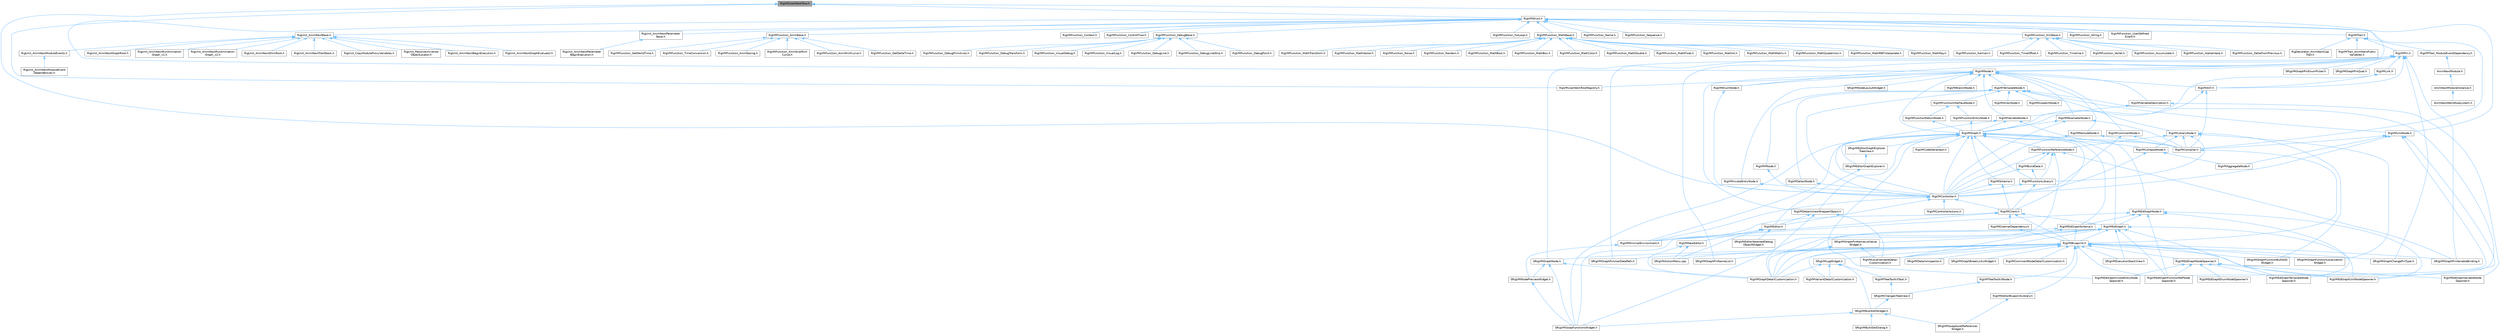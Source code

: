 digraph "RigVMUserWorkflow.h"
{
 // INTERACTIVE_SVG=YES
 // LATEX_PDF_SIZE
  bgcolor="transparent";
  edge [fontname=Helvetica,fontsize=10,labelfontname=Helvetica,labelfontsize=10];
  node [fontname=Helvetica,fontsize=10,shape=box,height=0.2,width=0.4];
  Node1 [id="Node000001",label="RigVMUserWorkflow.h",height=0.2,width=0.4,color="gray40", fillcolor="grey60", style="filled", fontcolor="black",tooltip=" "];
  Node1 -> Node2 [id="edge1_Node000001_Node000002",dir="back",color="steelblue1",style="solid",tooltip=" "];
  Node2 [id="Node000002",label="RigVMController.h",height=0.2,width=0.4,color="grey40", fillcolor="white", style="filled",URL="$da/d1e/RigVMController_8h.html",tooltip=" "];
  Node2 -> Node3 [id="edge2_Node000002_Node000003",dir="back",color="steelblue1",style="solid",tooltip=" "];
  Node3 [id="Node000003",label="RigVMClient.h",height=0.2,width=0.4,color="grey40", fillcolor="white", style="filled",URL="$db/d93/RigVMClient_8h.html",tooltip=" "];
  Node3 -> Node4 [id="edge3_Node000003_Node000004",dir="back",color="steelblue1",style="solid",tooltip=" "];
  Node4 [id="Node000004",label="RigVMBlueprint.h",height=0.2,width=0.4,color="grey40", fillcolor="white", style="filled",URL="$df/d44/RigVMBlueprint_8h.html",tooltip=" "];
  Node4 -> Node5 [id="edge4_Node000004_Node000005",dir="back",color="steelblue1",style="solid",tooltip=" "];
  Node5 [id="Node000005",label="RigVMCommentNodeDetailCustomization.h",height=0.2,width=0.4,color="grey40", fillcolor="white", style="filled",URL="$de/ddb/RigVMCommentNodeDetailCustomization_8h.html",tooltip=" "];
  Node4 -> Node6 [id="edge5_Node000004_Node000006",dir="back",color="steelblue1",style="solid",tooltip=" "];
  Node6 [id="Node000006",label="RigVMEdGraphFunctionRefNode\lSpawner.h",height=0.2,width=0.4,color="grey40", fillcolor="white", style="filled",URL="$d3/d16/RigVMEdGraphFunctionRefNodeSpawner_8h.html",tooltip=" "];
  Node4 -> Node7 [id="edge6_Node000004_Node000007",dir="back",color="steelblue1",style="solid",tooltip=" "];
  Node7 [id="Node000007",label="RigVMEdGraphNodeSpawner.h",height=0.2,width=0.4,color="grey40", fillcolor="white", style="filled",URL="$d4/d8b/RigVMEdGraphNodeSpawner_8h.html",tooltip=" "];
  Node7 -> Node8 [id="edge7_Node000007_Node000008",dir="back",color="steelblue1",style="solid",tooltip=" "];
  Node8 [id="Node000008",label="RigVMEdGraphEnumNodeSpawner.h",height=0.2,width=0.4,color="grey40", fillcolor="white", style="filled",URL="$d3/dfd/RigVMEdGraphEnumNodeSpawner_8h.html",tooltip=" "];
  Node7 -> Node6 [id="edge8_Node000007_Node000006",dir="back",color="steelblue1",style="solid",tooltip=" "];
  Node7 -> Node9 [id="edge9_Node000007_Node000009",dir="back",color="steelblue1",style="solid",tooltip=" "];
  Node9 [id="Node000009",label="RigVMEdGraphInvokeEntryNode\lSpawner.h",height=0.2,width=0.4,color="grey40", fillcolor="white", style="filled",URL="$d9/de6/RigVMEdGraphInvokeEntryNodeSpawner_8h.html",tooltip=" "];
  Node7 -> Node10 [id="edge10_Node000007_Node000010",dir="back",color="steelblue1",style="solid",tooltip=" "];
  Node10 [id="Node000010",label="RigVMEdGraphTemplateNode\lSpawner.h",height=0.2,width=0.4,color="grey40", fillcolor="white", style="filled",URL="$d9/d6c/RigVMEdGraphTemplateNodeSpawner_8h.html",tooltip=" "];
  Node7 -> Node11 [id="edge11_Node000007_Node000011",dir="back",color="steelblue1",style="solid",tooltip=" "];
  Node11 [id="Node000011",label="RigVMEdGraphUnitNodeSpawner.h",height=0.2,width=0.4,color="grey40", fillcolor="white", style="filled",URL="$d3/d6b/RigVMEdGraphUnitNodeSpawner_8h.html",tooltip=" "];
  Node7 -> Node12 [id="edge12_Node000007_Node000012",dir="back",color="steelblue1",style="solid",tooltip=" "];
  Node12 [id="Node000012",label="RigVMEdGraphVariableNode\lSpawner.h",height=0.2,width=0.4,color="grey40", fillcolor="white", style="filled",URL="$d0/d83/RigVMEdGraphVariableNodeSpawner_8h.html",tooltip=" "];
  Node4 -> Node11 [id="edge13_Node000004_Node000011",dir="back",color="steelblue1",style="solid",tooltip=" "];
  Node4 -> Node13 [id="edge14_Node000004_Node000013",dir="back",color="steelblue1",style="solid",tooltip=" "];
  Node13 [id="Node000013",label="RigVMEditorBlueprintLibrary.h",height=0.2,width=0.4,color="grey40", fillcolor="white", style="filled",URL="$d9/d31/RigVMEditorBlueprintLibrary_8h.html",tooltip=" "];
  Node13 -> Node14 [id="edge15_Node000013_Node000014",dir="back",color="steelblue1",style="solid",tooltip=" "];
  Node14 [id="Node000014",label="SRigVMSwapAssetReferences\lWidget.h",height=0.2,width=0.4,color="grey40", fillcolor="white", style="filled",URL="$db/d3f/SRigVMSwapAssetReferencesWidget_8h.html",tooltip=" "];
  Node4 -> Node15 [id="edge16_Node000004_Node000015",dir="back",color="steelblue1",style="solid",tooltip=" "];
  Node15 [id="Node000015",label="RigVMGraphDetailCustomization.h",height=0.2,width=0.4,color="grey40", fillcolor="white", style="filled",URL="$da/d8c/RigVMGraphDetailCustomization_8h.html",tooltip=" "];
  Node4 -> Node16 [id="edge17_Node000004_Node000016",dir="back",color="steelblue1",style="solid",tooltip=" "];
  Node16 [id="Node000016",label="RigVMLocalVariableDetail\lCustomization.h",height=0.2,width=0.4,color="grey40", fillcolor="white", style="filled",URL="$de/de8/RigVMLocalVariableDetailCustomization_8h.html",tooltip=" "];
  Node4 -> Node17 [id="edge18_Node000004_Node000017",dir="back",color="steelblue1",style="solid",tooltip=" "];
  Node17 [id="Node000017",label="RigVMTreeToolkitNode.h",height=0.2,width=0.4,color="grey40", fillcolor="white", style="filled",URL="$dc/d84/RigVMTreeToolkitNode_8h.html",tooltip=" "];
  Node17 -> Node18 [id="edge19_Node000017_Node000018",dir="back",color="steelblue1",style="solid",tooltip=" "];
  Node18 [id="Node000018",label="SRigVMChangesTreeView.h",height=0.2,width=0.4,color="grey40", fillcolor="white", style="filled",URL="$dd/d83/SRigVMChangesTreeView_8h.html",tooltip=" "];
  Node18 -> Node19 [id="edge20_Node000018_Node000019",dir="back",color="steelblue1",style="solid",tooltip=" "];
  Node19 [id="Node000019",label="SRigVMBulkEditWidget.h",height=0.2,width=0.4,color="grey40", fillcolor="white", style="filled",URL="$d7/dab/SRigVMBulkEditWidget_8h.html",tooltip=" "];
  Node19 -> Node20 [id="edge21_Node000019_Node000020",dir="back",color="steelblue1",style="solid",tooltip=" "];
  Node20 [id="Node000020",label="SRigVMBulkEditDialog.h",height=0.2,width=0.4,color="grey40", fillcolor="white", style="filled",URL="$dd/d89/SRigVMBulkEditDialog_8h.html",tooltip=" "];
  Node19 -> Node14 [id="edge22_Node000019_Node000014",dir="back",color="steelblue1",style="solid",tooltip=" "];
  Node19 -> Node21 [id="edge23_Node000019_Node000021",dir="back",color="steelblue1",style="solid",tooltip=" "];
  Node21 [id="Node000021",label="SRigVMSwapFunctionsWidget.h",height=0.2,width=0.4,color="grey40", fillcolor="white", style="filled",URL="$d0/da2/SRigVMSwapFunctionsWidget_8h.html",tooltip=" "];
  Node4 -> Node22 [id="edge24_Node000004_Node000022",dir="back",color="steelblue1",style="solid",tooltip=" "];
  Node22 [id="Node000022",label="RigVMVariantDetailCustomization.h",height=0.2,width=0.4,color="grey40", fillcolor="white", style="filled",URL="$d2/db8/RigVMVariantDetailCustomization_8h.html",tooltip=" "];
  Node4 -> Node23 [id="edge25_Node000004_Node000023",dir="back",color="steelblue1",style="solid",tooltip=" "];
  Node23 [id="Node000023",label="SRigVMActionMenu.cpp",height=0.2,width=0.4,color="grey40", fillcolor="white", style="filled",URL="$dc/d4c/SRigVMActionMenu_8cpp.html",tooltip=" "];
  Node4 -> Node24 [id="edge26_Node000004_Node000024",dir="back",color="steelblue1",style="solid",tooltip=" "];
  Node24 [id="Node000024",label="SRigVMDetailsInspector.h",height=0.2,width=0.4,color="grey40", fillcolor="white", style="filled",URL="$df/dfb/SRigVMDetailsInspector_8h.html",tooltip=" "];
  Node4 -> Node25 [id="edge27_Node000004_Node000025",dir="back",color="steelblue1",style="solid",tooltip=" "];
  Node25 [id="Node000025",label="SRigVMExecutionStackView.h",height=0.2,width=0.4,color="grey40", fillcolor="white", style="filled",URL="$d9/d2b/SRigVMExecutionStackView_8h.html",tooltip=" "];
  Node4 -> Node26 [id="edge28_Node000004_Node000026",dir="back",color="steelblue1",style="solid",tooltip=" "];
  Node26 [id="Node000026",label="SRigVMGraphBreakLinksWidget.h",height=0.2,width=0.4,color="grey40", fillcolor="white", style="filled",URL="$d8/d4a/SRigVMGraphBreakLinksWidget_8h.html",tooltip=" "];
  Node4 -> Node27 [id="edge29_Node000004_Node000027",dir="back",color="steelblue1",style="solid",tooltip=" "];
  Node27 [id="Node000027",label="SRigVMGraphChangePinType.h",height=0.2,width=0.4,color="grey40", fillcolor="white", style="filled",URL="$d4/da7/SRigVMGraphChangePinType_8h.html",tooltip=" "];
  Node4 -> Node28 [id="edge30_Node000004_Node000028",dir="back",color="steelblue1",style="solid",tooltip=" "];
  Node28 [id="Node000028",label="SRigVMGraphFunctionBulkEdit\lWidget.h",height=0.2,width=0.4,color="grey40", fillcolor="white", style="filled",URL="$db/dbf/SRigVMGraphFunctionBulkEditWidget_8h.html",tooltip=" "];
  Node4 -> Node29 [id="edge31_Node000004_Node000029",dir="back",color="steelblue1",style="solid",tooltip=" "];
  Node29 [id="Node000029",label="SRigVMGraphFunctionLocalization\lWidget.h",height=0.2,width=0.4,color="grey40", fillcolor="white", style="filled",URL="$dd/d59/SRigVMGraphFunctionLocalizationWidget_8h.html",tooltip=" "];
  Node4 -> Node30 [id="edge32_Node000004_Node000030",dir="back",color="steelblue1",style="solid",tooltip=" "];
  Node30 [id="Node000030",label="SRigVMGraphNode.h",height=0.2,width=0.4,color="grey40", fillcolor="white", style="filled",URL="$d0/d1e/SRigVMGraphNode_8h.html",tooltip=" "];
  Node30 -> Node15 [id="edge33_Node000030_Node000015",dir="back",color="steelblue1",style="solid",tooltip=" "];
  Node30 -> Node31 [id="edge34_Node000030_Node000031",dir="back",color="steelblue1",style="solid",tooltip=" "];
  Node31 [id="Node000031",label="SRigVMNodePreviewWidget.h",height=0.2,width=0.4,color="grey40", fillcolor="white", style="filled",URL="$d5/d72/SRigVMNodePreviewWidget_8h.html",tooltip=" "];
  Node31 -> Node21 [id="edge35_Node000031_Node000021",dir="back",color="steelblue1",style="solid",tooltip=" "];
  Node30 -> Node21 [id="edge36_Node000030_Node000021",dir="back",color="steelblue1",style="solid",tooltip=" "];
  Node4 -> Node32 [id="edge37_Node000004_Node000032",dir="back",color="steelblue1",style="solid",tooltip=" "];
  Node32 [id="Node000032",label="SRigVMGraphPinUserDataPath.h",height=0.2,width=0.4,color="grey40", fillcolor="white", style="filled",URL="$d5/d31/SRigVMGraphPinUserDataPath_8h.html",tooltip=" "];
  Node4 -> Node33 [id="edge38_Node000004_Node000033",dir="back",color="steelblue1",style="solid",tooltip=" "];
  Node33 [id="Node000033",label="SRigVMGraphPinVariableBinding.h",height=0.2,width=0.4,color="grey40", fillcolor="white", style="filled",URL="$db/dca/SRigVMGraphPinVariableBinding_8h.html",tooltip=" "];
  Node4 -> Node34 [id="edge39_Node000004_Node000034",dir="back",color="steelblue1",style="solid",tooltip=" "];
  Node34 [id="Node000034",label="SRigVMLogWidget.h",height=0.2,width=0.4,color="grey40", fillcolor="white", style="filled",URL="$d9/dab/SRigVMLogWidget_8h.html",tooltip=" "];
  Node34 -> Node15 [id="edge40_Node000034_Node000015",dir="back",color="steelblue1",style="solid",tooltip=" "];
  Node34 -> Node35 [id="edge41_Node000034_Node000035",dir="back",color="steelblue1",style="solid",tooltip=" "];
  Node35 [id="Node000035",label="RigVMTreeToolkitTask.h",height=0.2,width=0.4,color="grey40", fillcolor="white", style="filled",URL="$d1/dd5/RigVMTreeToolkitTask_8h.html",tooltip=" "];
  Node35 -> Node18 [id="edge42_Node000035_Node000018",dir="back",color="steelblue1",style="solid",tooltip=" "];
  Node34 -> Node22 [id="edge43_Node000034_Node000022",dir="back",color="steelblue1",style="solid",tooltip=" "];
  Node34 -> Node19 [id="edge44_Node000034_Node000019",dir="back",color="steelblue1",style="solid",tooltip=" "];
  Node3 -> Node36 [id="edge45_Node000003_Node000036",dir="back",color="steelblue1",style="solid",tooltip=" "];
  Node36 [id="Node000036",label="RigVMEdGraph.h",height=0.2,width=0.4,color="grey40", fillcolor="white", style="filled",URL="$d9/d8c/RigVMEdGraph_8h.html",tooltip=" "];
  Node36 -> Node4 [id="edge46_Node000036_Node000004",dir="back",color="steelblue1",style="solid",tooltip=" "];
  Node36 -> Node6 [id="edge47_Node000036_Node000006",dir="back",color="steelblue1",style="solid",tooltip=" "];
  Node36 -> Node10 [id="edge48_Node000036_Node000010",dir="back",color="steelblue1",style="solid",tooltip=" "];
  Node36 -> Node11 [id="edge49_Node000036_Node000011",dir="back",color="steelblue1",style="solid",tooltip=" "];
  Node36 -> Node15 [id="edge50_Node000036_Node000015",dir="back",color="steelblue1",style="solid",tooltip=" "];
  Node36 -> Node16 [id="edge51_Node000036_Node000016",dir="back",color="steelblue1",style="solid",tooltip=" "];
  Node36 -> Node37 [id="edge52_Node000036_Node000037",dir="back",color="steelblue1",style="solid",tooltip=" "];
  Node37 [id="Node000037",label="RigVMMinimalEnvironment.h",height=0.2,width=0.4,color="grey40", fillcolor="white", style="filled",URL="$d4/d4a/RigVMMinimalEnvironment_8h.html",tooltip=" "];
  Node37 -> Node31 [id="edge53_Node000037_Node000031",dir="back",color="steelblue1",style="solid",tooltip=" "];
  Node36 -> Node25 [id="edge54_Node000036_Node000025",dir="back",color="steelblue1",style="solid",tooltip=" "];
  Node36 -> Node38 [id="edge55_Node000036_Node000038",dir="back",color="steelblue1",style="solid",tooltip=" "];
  Node38 [id="Node000038",label="SRigVMGraphPinNameListValue\lWidget.h",height=0.2,width=0.4,color="grey40", fillcolor="white", style="filled",URL="$dc/dac/SRigVMGraphPinNameListValueWidget_8h.html",tooltip=" "];
  Node38 -> Node15 [id="edge56_Node000038_Node000015",dir="back",color="steelblue1",style="solid",tooltip=" "];
  Node38 -> Node16 [id="edge57_Node000038_Node000016",dir="back",color="steelblue1",style="solid",tooltip=" "];
  Node38 -> Node39 [id="edge58_Node000038_Node000039",dir="back",color="steelblue1",style="solid",tooltip=" "];
  Node39 [id="Node000039",label="SRigVMGraphPinNameList.h",height=0.2,width=0.4,color="grey40", fillcolor="white", style="filled",URL="$d7/dfc/SRigVMGraphPinNameList_8h.html",tooltip=" "];
  Node3 -> Node40 [id="edge59_Node000003_Node000040",dir="back",color="steelblue1",style="solid",tooltip=" "];
  Node40 [id="Node000040",label="RigVMExternalDependency.h",height=0.2,width=0.4,color="grey40", fillcolor="white", style="filled",URL="$d2/d83/RigVMExternalDependency_8h.html",tooltip=" "];
  Node40 -> Node4 [id="edge60_Node000040_Node000004",dir="back",color="steelblue1",style="solid",tooltip=" "];
  Node3 -> Node37 [id="edge61_Node000003_Node000037",dir="back",color="steelblue1",style="solid",tooltip=" "];
  Node3 -> Node21 [id="edge62_Node000003_Node000021",dir="back",color="steelblue1",style="solid",tooltip=" "];
  Node2 -> Node41 [id="edge63_Node000002_Node000041",dir="back",color="steelblue1",style="solid",tooltip=" "];
  Node41 [id="Node000041",label="RigVMControllerActions.h",height=0.2,width=0.4,color="grey40", fillcolor="white", style="filled",URL="$d3/dc4/RigVMControllerActions_8h.html",tooltip=" "];
  Node2 -> Node42 [id="edge64_Node000002_Node000042",dir="back",color="steelblue1",style="solid",tooltip=" "];
  Node42 [id="Node000042",label="RigVMEditor.h",height=0.2,width=0.4,color="grey40", fillcolor="white", style="filled",URL="$d3/d13/RigVMEditor_8h.html",tooltip=" "];
  Node42 -> Node43 [id="edge65_Node000042_Node000043",dir="back",color="steelblue1",style="solid",tooltip=" "];
  Node43 [id="Node000043",label="RigVMNewEditor.h",height=0.2,width=0.4,color="grey40", fillcolor="white", style="filled",URL="$df/dd1/RigVMNewEditor_8h.html",tooltip=" "];
  Node43 -> Node15 [id="edge66_Node000043_Node000015",dir="back",color="steelblue1",style="solid",tooltip=" "];
  Node43 -> Node23 [id="edge67_Node000043_Node000023",dir="back",color="steelblue1",style="solid",tooltip=" "];
  Node42 -> Node23 [id="edge68_Node000042_Node000023",dir="back",color="steelblue1",style="solid",tooltip=" "];
  Node42 -> Node44 [id="edge69_Node000042_Node000044",dir="back",color="steelblue1",style="solid",tooltip=" "];
  Node44 [id="Node000044",label="SRigVMEditorSelectedDebug\lObjectWidget.h",height=0.2,width=0.4,color="grey40", fillcolor="white", style="filled",URL="$d9/dcd/SRigVMEditorSelectedDebugObjectWidget_8h.html",tooltip=" "];
  Node2 -> Node37 [id="edge70_Node000002_Node000037",dir="back",color="steelblue1",style="solid",tooltip=" "];
  Node1 -> Node45 [id="edge71_Node000001_Node000045",dir="back",color="steelblue1",style="solid",tooltip=" "];
  Node45 [id="Node000045",label="RigVMNode.h",height=0.2,width=0.4,color="grey40", fillcolor="white", style="filled",URL="$df/d31/RigVMNode_8h.html",tooltip=" "];
  Node45 -> Node46 [id="edge72_Node000045_Node000046",dir="back",color="steelblue1",style="solid",tooltip=" "];
  Node46 [id="Node000046",label="RigVMAST.h",height=0.2,width=0.4,color="grey40", fillcolor="white", style="filled",URL="$d9/d6d/RigVMAST_8h.html",tooltip=" "];
  Node46 -> Node47 [id="edge73_Node000046_Node000047",dir="back",color="steelblue1",style="solid",tooltip=" "];
  Node47 [id="Node000047",label="RigVMCompiler.h",height=0.2,width=0.4,color="grey40", fillcolor="white", style="filled",URL="$d7/d63/RigVMCompiler_8h.html",tooltip=" "];
  Node47 -> Node4 [id="edge74_Node000047_Node000004",dir="back",color="steelblue1",style="solid",tooltip=" "];
  Node46 -> Node48 [id="edge75_Node000046_Node000048",dir="back",color="steelblue1",style="solid",tooltip=" "];
  Node48 [id="Node000048",label="RigVMGraph.h",height=0.2,width=0.4,color="grey40", fillcolor="white", style="filled",URL="$d7/dfd/RigVMGraph_8h.html",tooltip=" "];
  Node48 -> Node3 [id="edge76_Node000048_Node000003",dir="back",color="steelblue1",style="solid",tooltip=" "];
  Node48 -> Node49 [id="edge77_Node000048_Node000049",dir="back",color="steelblue1",style="solid",tooltip=" "];
  Node49 [id="Node000049",label="RigVMCodeGenerator.h",height=0.2,width=0.4,color="grey40", fillcolor="white", style="filled",URL="$d4/d2b/RigVMCodeGenerator_8h.html",tooltip=" "];
  Node48 -> Node50 [id="edge78_Node000048_Node000050",dir="back",color="steelblue1",style="solid",tooltip=" "];
  Node50 [id="Node000050",label="RigVMCollapseNode.h",height=0.2,width=0.4,color="grey40", fillcolor="white", style="filled",URL="$d1/d95/RigVMCollapseNode_8h.html",tooltip=" "];
  Node50 -> Node51 [id="edge79_Node000050_Node000051",dir="back",color="steelblue1",style="solid",tooltip=" "];
  Node51 [id="Node000051",label="RigVMAggregateNode.h",height=0.2,width=0.4,color="grey40", fillcolor="white", style="filled",URL="$d7/d89/RigVMAggregateNode_8h.html",tooltip=" "];
  Node50 -> Node2 [id="edge80_Node000050_Node000002",dir="back",color="steelblue1",style="solid",tooltip=" "];
  Node48 -> Node47 [id="edge81_Node000048_Node000047",dir="back",color="steelblue1",style="solid",tooltip=" "];
  Node48 -> Node2 [id="edge82_Node000048_Node000002",dir="back",color="steelblue1",style="solid",tooltip=" "];
  Node48 -> Node52 [id="edge83_Node000048_Node000052",dir="back",color="steelblue1",style="solid",tooltip=" "];
  Node52 [id="Node000052",label="RigVMDetailsViewWrapperObject.h",height=0.2,width=0.4,color="grey40", fillcolor="white", style="filled",URL="$dd/d41/RigVMDetailsViewWrapperObject_8h.html",tooltip=" "];
  Node52 -> Node42 [id="edge84_Node000052_Node000042",dir="back",color="steelblue1",style="solid",tooltip=" "];
  Node52 -> Node15 [id="edge85_Node000052_Node000015",dir="back",color="steelblue1",style="solid",tooltip=" "];
  Node52 -> Node16 [id="edge86_Node000052_Node000016",dir="back",color="steelblue1",style="solid",tooltip=" "];
  Node48 -> Node36 [id="edge87_Node000048_Node000036",dir="back",color="steelblue1",style="solid",tooltip=" "];
  Node48 -> Node9 [id="edge88_Node000048_Node000009",dir="back",color="steelblue1",style="solid",tooltip=" "];
  Node48 -> Node53 [id="edge89_Node000048_Node000053",dir="back",color="steelblue1",style="solid",tooltip=" "];
  Node53 [id="Node000053",label="RigVMEdGraphNode.h",height=0.2,width=0.4,color="grey40", fillcolor="white", style="filled",URL="$d8/dcd/RigVMEdGraphNode_8h.html",tooltip=" "];
  Node53 -> Node36 [id="edge90_Node000053_Node000036",dir="back",color="steelblue1",style="solid",tooltip=" "];
  Node53 -> Node6 [id="edge91_Node000053_Node000006",dir="back",color="steelblue1",style="solid",tooltip=" "];
  Node53 -> Node54 [id="edge92_Node000053_Node000054",dir="back",color="steelblue1",style="solid",tooltip=" "];
  Node54 [id="Node000054",label="RigVMEdGraphSchema.h",height=0.2,width=0.4,color="grey40", fillcolor="white", style="filled",URL="$dc/de3/RigVMEdGraphSchema_8h.html",tooltip=" "];
  Node54 -> Node4 [id="edge93_Node000054_Node000004",dir="back",color="steelblue1",style="solid",tooltip=" "];
  Node54 -> Node15 [id="edge94_Node000054_Node000015",dir="back",color="steelblue1",style="solid",tooltip=" "];
  Node54 -> Node16 [id="edge95_Node000054_Node000016",dir="back",color="steelblue1",style="solid",tooltip=" "];
  Node53 -> Node10 [id="edge96_Node000053_Node000010",dir="back",color="steelblue1",style="solid",tooltip=" "];
  Node53 -> Node11 [id="edge97_Node000053_Node000011",dir="back",color="steelblue1",style="solid",tooltip=" "];
  Node53 -> Node37 [id="edge98_Node000053_Node000037",dir="back",color="steelblue1",style="solid",tooltip=" "];
  Node48 -> Node54 [id="edge99_Node000048_Node000054",dir="back",color="steelblue1",style="solid",tooltip=" "];
  Node48 -> Node55 [id="edge100_Node000048_Node000055",dir="back",color="steelblue1",style="solid",tooltip=" "];
  Node55 [id="Node000055",label="RigVMFunctionLibrary.h",height=0.2,width=0.4,color="grey40", fillcolor="white", style="filled",URL="$da/d39/RigVMFunctionLibrary_8h.html",tooltip=" "];
  Node55 -> Node3 [id="edge101_Node000055_Node000003",dir="back",color="steelblue1",style="solid",tooltip=" "];
  Node55 -> Node2 [id="edge102_Node000055_Node000002",dir="back",color="steelblue1",style="solid",tooltip=" "];
  Node48 -> Node56 [id="edge103_Node000048_Node000056",dir="back",color="steelblue1",style="solid",tooltip=" "];
  Node56 [id="Node000056",label="RigVMFunctionReferenceNode.h",height=0.2,width=0.4,color="grey40", fillcolor="white", style="filled",URL="$d8/dae/RigVMFunctionReferenceNode_8h.html",tooltip=" "];
  Node56 -> Node57 [id="edge104_Node000056_Node000057",dir="back",color="steelblue1",style="solid",tooltip=" "];
  Node57 [id="Node000057",label="RigVMBuildData.h",height=0.2,width=0.4,color="grey40", fillcolor="white", style="filled",URL="$df/d5a/RigVMBuildData_8h.html",tooltip=" "];
  Node57 -> Node2 [id="edge105_Node000057_Node000002",dir="back",color="steelblue1",style="solid",tooltip=" "];
  Node57 -> Node55 [id="edge106_Node000057_Node000055",dir="back",color="steelblue1",style="solid",tooltip=" "];
  Node56 -> Node2 [id="edge107_Node000056_Node000002",dir="back",color="steelblue1",style="solid",tooltip=" "];
  Node56 -> Node55 [id="edge108_Node000056_Node000055",dir="back",color="steelblue1",style="solid",tooltip=" "];
  Node56 -> Node33 [id="edge109_Node000056_Node000033",dir="back",color="steelblue1",style="solid",tooltip=" "];
  Node56 -> Node21 [id="edge110_Node000056_Node000021",dir="back",color="steelblue1",style="solid",tooltip=" "];
  Node48 -> Node37 [id="edge111_Node000048_Node000037",dir="back",color="steelblue1",style="solid",tooltip=" "];
  Node48 -> Node58 [id="edge112_Node000048_Node000058",dir="back",color="steelblue1",style="solid",tooltip=" "];
  Node58 [id="Node000058",label="RigVMSchema.h",height=0.2,width=0.4,color="grey40", fillcolor="white", style="filled",URL="$d7/dc2/RigVMSchema_8h.html",tooltip=" "];
  Node58 -> Node3 [id="edge113_Node000058_Node000003",dir="back",color="steelblue1",style="solid",tooltip=" "];
  Node58 -> Node2 [id="edge114_Node000058_Node000002",dir="back",color="steelblue1",style="solid",tooltip=" "];
  Node48 -> Node59 [id="edge115_Node000048_Node000059",dir="back",color="steelblue1",style="solid",tooltip=" "];
  Node59 [id="Node000059",label="SRigVMEditorGraphExplorer.h",height=0.2,width=0.4,color="grey40", fillcolor="white", style="filled",URL="$db/d11/SRigVMEditorGraphExplorer_8h.html",tooltip=" "];
  Node59 -> Node42 [id="edge116_Node000059_Node000042",dir="back",color="steelblue1",style="solid",tooltip=" "];
  Node48 -> Node60 [id="edge117_Node000048_Node000060",dir="back",color="steelblue1",style="solid",tooltip=" "];
  Node60 [id="Node000060",label="SRigVMEditorGraphExplorer\lTreeView.h",height=0.2,width=0.4,color="grey40", fillcolor="white", style="filled",URL="$d8/d43/SRigVMEditorGraphExplorerTreeView_8h.html",tooltip=" "];
  Node60 -> Node59 [id="edge118_Node000060_Node000059",dir="back",color="steelblue1",style="solid",tooltip=" "];
  Node48 -> Node21 [id="edge119_Node000048_Node000021",dir="back",color="steelblue1",style="solid",tooltip=" "];
  Node45 -> Node61 [id="edge120_Node000045_Node000061",dir="back",color="steelblue1",style="solid",tooltip=" "];
  Node61 [id="Node000061",label="RigVMBranchNode.h",height=0.2,width=0.4,color="grey40", fillcolor="white", style="filled",URL="$dc/d3b/RigVMBranchNode_8h.html",tooltip=" "];
  Node45 -> Node62 [id="edge121_Node000045_Node000062",dir="back",color="steelblue1",style="solid",tooltip=" "];
  Node62 [id="Node000062",label="RigVMCommentNode.h",height=0.2,width=0.4,color="grey40", fillcolor="white", style="filled",URL="$da/d66/RigVMCommentNode_8h.html",tooltip=" "];
  Node62 -> Node47 [id="edge122_Node000062_Node000047",dir="back",color="steelblue1",style="solid",tooltip=" "];
  Node62 -> Node2 [id="edge123_Node000062_Node000002",dir="back",color="steelblue1",style="solid",tooltip=" "];
  Node45 -> Node52 [id="edge124_Node000045_Node000052",dir="back",color="steelblue1",style="solid",tooltip=" "];
  Node45 -> Node63 [id="edge125_Node000045_Node000063",dir="back",color="steelblue1",style="solid",tooltip=" "];
  Node63 [id="Node000063",label="RigVMEnumNode.h",height=0.2,width=0.4,color="grey40", fillcolor="white", style="filled",URL="$d8/d16/RigVMEnumNode_8h.html",tooltip=" "];
  Node63 -> Node2 [id="edge126_Node000063_Node000002",dir="back",color="steelblue1",style="solid",tooltip=" "];
  Node45 -> Node48 [id="edge127_Node000045_Node000048",dir="back",color="steelblue1",style="solid",tooltip=" "];
  Node45 -> Node64 [id="edge128_Node000045_Node000064",dir="back",color="steelblue1",style="solid",tooltip=" "];
  Node64 [id="Node000064",label="RigVMInvokeEntryNode.h",height=0.2,width=0.4,color="grey40", fillcolor="white", style="filled",URL="$de/ddf/RigVMInvokeEntryNode_8h.html",tooltip=" "];
  Node64 -> Node2 [id="edge129_Node000064_Node000002",dir="back",color="steelblue1",style="solid",tooltip=" "];
  Node45 -> Node65 [id="edge130_Node000045_Node000065",dir="back",color="steelblue1",style="solid",tooltip=" "];
  Node65 [id="Node000065",label="RigVMParameterNode.h",height=0.2,width=0.4,color="grey40", fillcolor="white", style="filled",URL="$dd/dfd/RigVMParameterNode_8h.html",tooltip=" "];
  Node65 -> Node47 [id="edge131_Node000065_Node000047",dir="back",color="steelblue1",style="solid",tooltip=" "];
  Node65 -> Node2 [id="edge132_Node000065_Node000002",dir="back",color="steelblue1",style="solid",tooltip=" "];
  Node65 -> Node48 [id="edge133_Node000065_Node000048",dir="back",color="steelblue1",style="solid",tooltip=" "];
  Node45 -> Node66 [id="edge134_Node000045_Node000066",dir="back",color="steelblue1",style="solid",tooltip=" "];
  Node66 [id="Node000066",label="RigVMRerouteNode.h",height=0.2,width=0.4,color="grey40", fillcolor="white", style="filled",URL="$d7/dd8/RigVMRerouteNode_8h.html",tooltip=" "];
  Node66 -> Node47 [id="edge135_Node000066_Node000047",dir="back",color="steelblue1",style="solid",tooltip=" "];
  Node66 -> Node2 [id="edge136_Node000066_Node000002",dir="back",color="steelblue1",style="solid",tooltip=" "];
  Node45 -> Node67 [id="edge137_Node000045_Node000067",dir="back",color="steelblue1",style="solid",tooltip=" "];
  Node67 [id="Node000067",label="RigVMTemplateNode.h",height=0.2,width=0.4,color="grey40", fillcolor="white", style="filled",URL="$d3/d3f/RigVMTemplateNode_8h.html",tooltip=" "];
  Node67 -> Node68 [id="edge138_Node000067_Node000068",dir="back",color="steelblue1",style="solid",tooltip=" "];
  Node68 [id="Node000068",label="RigVMArrayNode.h",height=0.2,width=0.4,color="grey40", fillcolor="white", style="filled",URL="$dd/d66/RigVMArrayNode_8h.html",tooltip=" "];
  Node67 -> Node2 [id="edge139_Node000067_Node000002",dir="back",color="steelblue1",style="solid",tooltip=" "];
  Node67 -> Node69 [id="edge140_Node000067_Node000069",dir="back",color="steelblue1",style="solid",tooltip=" "];
  Node69 [id="Node000069",label="RigVMDispatchNode.h",height=0.2,width=0.4,color="grey40", fillcolor="white", style="filled",URL="$dc/d91/RigVMDispatchNode_8h.html",tooltip=" "];
  Node67 -> Node10 [id="edge141_Node000067_Node000010",dir="back",color="steelblue1",style="solid",tooltip=" "];
  Node67 -> Node70 [id="edge142_Node000067_Node000070",dir="back",color="steelblue1",style="solid",tooltip=" "];
  Node70 [id="Node000070",label="RigVMFunctionInterfaceNode.h",height=0.2,width=0.4,color="grey40", fillcolor="white", style="filled",URL="$dd/d44/RigVMFunctionInterfaceNode_8h.html",tooltip=" "];
  Node70 -> Node71 [id="edge143_Node000070_Node000071",dir="back",color="steelblue1",style="solid",tooltip=" "];
  Node71 [id="Node000071",label="RigVMFunctionEntryNode.h",height=0.2,width=0.4,color="grey40", fillcolor="white", style="filled",URL="$d1/de8/RigVMFunctionEntryNode_8h.html",tooltip=" "];
  Node71 -> Node48 [id="edge144_Node000071_Node000048",dir="back",color="steelblue1",style="solid",tooltip=" "];
  Node70 -> Node72 [id="edge145_Node000070_Node000072",dir="back",color="steelblue1",style="solid",tooltip=" "];
  Node72 [id="Node000072",label="RigVMFunctionReturnNode.h",height=0.2,width=0.4,color="grey40", fillcolor="white", style="filled",URL="$d6/dc6/RigVMFunctionReturnNode_8h.html",tooltip=" "];
  Node72 -> Node48 [id="edge146_Node000072_Node000048",dir="back",color="steelblue1",style="solid",tooltip=" "];
  Node67 -> Node73 [id="edge147_Node000067_Node000073",dir="back",color="steelblue1",style="solid",tooltip=" "];
  Node73 [id="Node000073",label="RigVMIfNode.h",height=0.2,width=0.4,color="grey40", fillcolor="white", style="filled",URL="$d6/d0c/RigVMIfNode_8h.html",tooltip=" "];
  Node73 -> Node2 [id="edge148_Node000073_Node000002",dir="back",color="steelblue1",style="solid",tooltip=" "];
  Node67 -> Node74 [id="edge149_Node000067_Node000074",dir="back",color="steelblue1",style="solid",tooltip=" "];
  Node74 [id="Node000074",label="RigVMLibraryNode.h",height=0.2,width=0.4,color="grey40", fillcolor="white", style="filled",URL="$d5/dfd/RigVMLibraryNode_8h.html",tooltip=" "];
  Node74 -> Node50 [id="edge150_Node000074_Node000050",dir="back",color="steelblue1",style="solid",tooltip=" "];
  Node74 -> Node47 [id="edge151_Node000074_Node000047",dir="back",color="steelblue1",style="solid",tooltip=" "];
  Node74 -> Node55 [id="edge152_Node000074_Node000055",dir="back",color="steelblue1",style="solid",tooltip=" "];
  Node74 -> Node56 [id="edge153_Node000074_Node000056",dir="back",color="steelblue1",style="solid",tooltip=" "];
  Node74 -> Node28 [id="edge154_Node000074_Node000028",dir="back",color="steelblue1",style="solid",tooltip=" "];
  Node74 -> Node29 [id="edge155_Node000074_Node000029",dir="back",color="steelblue1",style="solid",tooltip=" "];
  Node67 -> Node75 [id="edge156_Node000067_Node000075",dir="back",color="steelblue1",style="solid",tooltip=" "];
  Node75 [id="Node000075",label="RigVMSelectNode.h",height=0.2,width=0.4,color="grey40", fillcolor="white", style="filled",URL="$d0/db0/RigVMSelectNode_8h.html",tooltip=" "];
  Node75 -> Node2 [id="edge157_Node000075_Node000002",dir="back",color="steelblue1",style="solid",tooltip=" "];
  Node67 -> Node76 [id="edge158_Node000067_Node000076",dir="back",color="steelblue1",style="solid",tooltip=" "];
  Node76 [id="Node000076",label="RigVMUnitNode.h",height=0.2,width=0.4,color="grey40", fillcolor="white", style="filled",URL="$d1/dbc/RigVMUnitNode_8h.html",tooltip=" "];
  Node76 -> Node51 [id="edge159_Node000076_Node000051",dir="back",color="steelblue1",style="solid",tooltip=" "];
  Node76 -> Node47 [id="edge160_Node000076_Node000047",dir="back",color="steelblue1",style="solid",tooltip=" "];
  Node76 -> Node2 [id="edge161_Node000076_Node000002",dir="back",color="steelblue1",style="solid",tooltip=" "];
  Node76 -> Node6 [id="edge162_Node000076_Node000006",dir="back",color="steelblue1",style="solid",tooltip=" "];
  Node76 -> Node11 [id="edge163_Node000076_Node000011",dir="back",color="steelblue1",style="solid",tooltip=" "];
  Node45 -> Node77 [id="edge164_Node000045_Node000077",dir="back",color="steelblue1",style="solid",tooltip=" "];
  Node77 [id="Node000077",label="RigVMUserWorkflowRegistry.h",height=0.2,width=0.4,color="grey40", fillcolor="white", style="filled",URL="$da/d27/RigVMUserWorkflowRegistry_8h.html",tooltip=" "];
  Node45 -> Node78 [id="edge165_Node000045_Node000078",dir="back",color="steelblue1",style="solid",tooltip=" "];
  Node78 [id="Node000078",label="RigVMVariableDescription.h",height=0.2,width=0.4,color="grey40", fillcolor="white", style="filled",URL="$d8/dd8/RigVMVariableDescription_8h.html",tooltip=" "];
  Node78 -> Node12 [id="edge166_Node000078_Node000012",dir="back",color="steelblue1",style="solid",tooltip=" "];
  Node78 -> Node79 [id="edge167_Node000078_Node000079",dir="back",color="steelblue1",style="solid",tooltip=" "];
  Node79 [id="Node000079",label="RigVMVariableNode.h",height=0.2,width=0.4,color="grey40", fillcolor="white", style="filled",URL="$d0/dc6/RigVMVariableNode_8h.html",tooltip=" "];
  Node79 -> Node47 [id="edge168_Node000079_Node000047",dir="back",color="steelblue1",style="solid",tooltip=" "];
  Node79 -> Node2 [id="edge169_Node000079_Node000002",dir="back",color="steelblue1",style="solid",tooltip=" "];
  Node79 -> Node48 [id="edge170_Node000079_Node000048",dir="back",color="steelblue1",style="solid",tooltip=" "];
  Node45 -> Node79 [id="edge171_Node000045_Node000079",dir="back",color="steelblue1",style="solid",tooltip=" "];
  Node45 -> Node80 [id="edge172_Node000045_Node000080",dir="back",color="steelblue1",style="solid",tooltip=" "];
  Node80 [id="Node000080",label="SRigVMNodeLayoutWidget.h",height=0.2,width=0.4,color="grey40", fillcolor="white", style="filled",URL="$dc/da9/SRigVMNodeLayoutWidget_8h.html",tooltip=" "];
  Node1 -> Node81 [id="edge173_Node000001_Node000081",dir="back",color="steelblue1",style="solid",tooltip=" "];
  Node81 [id="Node000081",label="RigVMStruct.h",height=0.2,width=0.4,color="grey40", fillcolor="white", style="filled",URL="$de/dfb/RigVMStruct_8h.html",tooltip=" "];
  Node81 -> Node82 [id="edge174_Node000081_Node000082",dir="back",color="steelblue1",style="solid",tooltip=" "];
  Node82 [id="Node000082",label="RigUnit_AnimNextBase.h",height=0.2,width=0.4,color="grey40", fillcolor="white", style="filled",URL="$df/d32/RigUnit__AnimNextBase_8h.html",tooltip=" "];
  Node82 -> Node83 [id="edge175_Node000082_Node000083",dir="back",color="steelblue1",style="solid",tooltip=" "];
  Node83 [id="Node000083",label="RigUnit_AnimNextBeginExecution.h",height=0.2,width=0.4,color="grey40", fillcolor="white", style="filled",URL="$df/d5a/RigUnit__AnimNextBeginExecution_8h.html",tooltip=" "];
  Node82 -> Node84 [id="edge176_Node000082_Node000084",dir="back",color="steelblue1",style="solid",tooltip=" "];
  Node84 [id="Node000084",label="RigUnit_AnimNextGraphEvaluator.h",height=0.2,width=0.4,color="grey40", fillcolor="white", style="filled",URL="$db/dea/RigUnit__AnimNextGraphEvaluator_8h.html",tooltip=" "];
  Node82 -> Node85 [id="edge177_Node000082_Node000085",dir="back",color="steelblue1",style="solid",tooltip=" "];
  Node85 [id="Node000085",label="RigUnit_AnimNextGraphRoot.h",height=0.2,width=0.4,color="grey40", fillcolor="white", style="filled",URL="$db/db2/RigUnit__AnimNextGraphRoot_8h.html",tooltip=" "];
  Node82 -> Node86 [id="edge178_Node000082_Node000086",dir="back",color="steelblue1",style="solid",tooltip=" "];
  Node86 [id="Node000086",label="RigUnit_AnimNextModuleEvents.h",height=0.2,width=0.4,color="grey40", fillcolor="white", style="filled",URL="$db/d6a/RigUnit__AnimNextModuleEvents_8h.html",tooltip=" "];
  Node86 -> Node87 [id="edge179_Node000086_Node000087",dir="back",color="steelblue1",style="solid",tooltip=" "];
  Node87 [id="Node000087",label="RigUnit_AnimNextModuleEvent\lDependencies.h",height=0.2,width=0.4,color="grey40", fillcolor="white", style="filled",URL="$d3/dde/RigUnit__AnimNextModuleEventDependencies_8h.html",tooltip=" "];
  Node82 -> Node88 [id="edge180_Node000082_Node000088",dir="back",color="steelblue1",style="solid",tooltip=" "];
  Node88 [id="Node000088",label="RigUnit_AnimNextRunAnimation\lGraph_v1.h",height=0.2,width=0.4,color="grey40", fillcolor="white", style="filled",URL="$d1/df7/RigUnit__AnimNextRunAnimationGraph__v1_8h.html",tooltip=" "];
  Node82 -> Node89 [id="edge181_Node000082_Node000089",dir="back",color="steelblue1",style="solid",tooltip=" "];
  Node89 [id="Node000089",label="RigUnit_AnimNextRunAnimation\lGraph_v2.h",height=0.2,width=0.4,color="grey40", fillcolor="white", style="filled",URL="$d6/d84/RigUnit__AnimNextRunAnimationGraph__v2_8h.html",tooltip=" "];
  Node82 -> Node90 [id="edge182_Node000082_Node000090",dir="back",color="steelblue1",style="solid",tooltip=" "];
  Node90 [id="Node000090",label="RigUnit_AnimNextShimRoot.h",height=0.2,width=0.4,color="grey40", fillcolor="white", style="filled",URL="$de/d67/RigUnit__AnimNextShimRoot_8h.html",tooltip=" "];
  Node82 -> Node91 [id="edge183_Node000082_Node000091",dir="back",color="steelblue1",style="solid",tooltip=" "];
  Node91 [id="Node000091",label="RigUnit_AnimNextTraitStack.h",height=0.2,width=0.4,color="grey40", fillcolor="white", style="filled",URL="$d0/d14/RigUnit__AnimNextTraitStack_8h.html",tooltip=" "];
  Node82 -> Node92 [id="edge184_Node000082_Node000092",dir="back",color="steelblue1",style="solid",tooltip=" "];
  Node92 [id="Node000092",label="RigUnit_CopyModuleProxyVariables.h",height=0.2,width=0.4,color="grey40", fillcolor="white", style="filled",URL="$d8/d2f/RigUnit__CopyModuleProxyVariables_8h.html",tooltip=" "];
  Node82 -> Node93 [id="edge185_Node000082_Node000093",dir="back",color="steelblue1",style="solid",tooltip=" "];
  Node93 [id="Node000093",label="RigUnit_ResolveUniversal\lObjectLocator.h",height=0.2,width=0.4,color="grey40", fillcolor="white", style="filled",URL="$d2/d10/RigUnit__ResolveUniversalObjectLocator_8h.html",tooltip=" "];
  Node81 -> Node94 [id="edge186_Node000081_Node000094",dir="back",color="steelblue1",style="solid",tooltip=" "];
  Node94 [id="Node000094",label="RigUnit_AnimNextParameter\lBase.h",height=0.2,width=0.4,color="grey40", fillcolor="white", style="filled",URL="$d6/d66/RigUnit__AnimNextParameterBase_8h.html",tooltip=" "];
  Node94 -> Node95 [id="edge187_Node000094_Node000095",dir="back",color="steelblue1",style="solid",tooltip=" "];
  Node95 [id="Node000095",label="RigUnit_AnimNextParameter\lBeginExecution.h",height=0.2,width=0.4,color="grey40", fillcolor="white", style="filled",URL="$df/d50/RigUnit__AnimNextParameterBeginExecution_8h.html",tooltip=" "];
  Node81 -> Node47 [id="edge188_Node000081_Node000047",dir="back",color="steelblue1",style="solid",tooltip=" "];
  Node81 -> Node96 [id="edge189_Node000081_Node000096",dir="back",color="steelblue1",style="solid",tooltip=" "];
  Node96 [id="Node000096",label="RigVMFunction_AnimBase.h",height=0.2,width=0.4,color="grey40", fillcolor="white", style="filled",URL="$d8/da4/RigVMFunction__AnimBase_8h.html",tooltip=" "];
  Node96 -> Node97 [id="edge190_Node000096_Node000097",dir="back",color="steelblue1",style="solid",tooltip=" "];
  Node97 [id="Node000097",label="RigVMFunction_AnimEasing.h",height=0.2,width=0.4,color="grey40", fillcolor="white", style="filled",URL="$df/d84/RigVMFunction__AnimEasing_8h.html",tooltip=" "];
  Node96 -> Node98 [id="edge191_Node000096_Node000098",dir="back",color="steelblue1",style="solid",tooltip=" "];
  Node98 [id="Node000098",label="RigVMFunction_AnimEvalRich\lCurve.h",height=0.2,width=0.4,color="grey40", fillcolor="white", style="filled",URL="$d6/daa/RigVMFunction__AnimEvalRichCurve_8h.html",tooltip=" "];
  Node96 -> Node99 [id="edge192_Node000096_Node000099",dir="back",color="steelblue1",style="solid",tooltip=" "];
  Node99 [id="Node000099",label="RigVMFunction_AnimRichCurve.h",height=0.2,width=0.4,color="grey40", fillcolor="white", style="filled",URL="$de/dde/RigVMFunction__AnimRichCurve_8h.html",tooltip=" "];
  Node96 -> Node100 [id="edge193_Node000096_Node000100",dir="back",color="steelblue1",style="solid",tooltip=" "];
  Node100 [id="Node000100",label="RigVMFunction_GetDeltaTime.h",height=0.2,width=0.4,color="grey40", fillcolor="white", style="filled",URL="$d1/df1/RigVMFunction__GetDeltaTime_8h.html",tooltip=" "];
  Node96 -> Node101 [id="edge194_Node000096_Node000101",dir="back",color="steelblue1",style="solid",tooltip=" "];
  Node101 [id="Node000101",label="RigVMFunction_GetWorldTime.h",height=0.2,width=0.4,color="grey40", fillcolor="white", style="filled",URL="$d4/d74/RigVMFunction__GetWorldTime_8h.html",tooltip=" "];
  Node96 -> Node102 [id="edge195_Node000096_Node000102",dir="back",color="steelblue1",style="solid",tooltip=" "];
  Node102 [id="Node000102",label="RigVMFunction_TimeConversion.h",height=0.2,width=0.4,color="grey40", fillcolor="white", style="filled",URL="$df/dc8/RigVMFunction__TimeConversion_8h.html",tooltip=" "];
  Node81 -> Node103 [id="edge196_Node000081_Node000103",dir="back",color="steelblue1",style="solid",tooltip=" "];
  Node103 [id="Node000103",label="RigVMFunction_Context.h",height=0.2,width=0.4,color="grey40", fillcolor="white", style="filled",URL="$d0/d18/RigVMFunction__Context_8h.html",tooltip=" "];
  Node81 -> Node104 [id="edge197_Node000081_Node000104",dir="back",color="steelblue1",style="solid",tooltip=" "];
  Node104 [id="Node000104",label="RigVMFunction_ControlFlow.h",height=0.2,width=0.4,color="grey40", fillcolor="white", style="filled",URL="$d6/d2f/RigVMFunction__ControlFlow_8h.html",tooltip=" "];
  Node81 -> Node105 [id="edge198_Node000081_Node000105",dir="back",color="steelblue1",style="solid",tooltip=" "];
  Node105 [id="Node000105",label="RigVMFunction_DebugBase.h",height=0.2,width=0.4,color="grey40", fillcolor="white", style="filled",URL="$de/dff/RigVMFunction__DebugBase_8h.html",tooltip=" "];
  Node105 -> Node106 [id="edge199_Node000105_Node000106",dir="back",color="steelblue1",style="solid",tooltip=" "];
  Node106 [id="Node000106",label="RigVMFunction_DebugLine.h",height=0.2,width=0.4,color="grey40", fillcolor="white", style="filled",URL="$df/dcc/RigVMFunction__DebugLine_8h.html",tooltip=" "];
  Node105 -> Node107 [id="edge200_Node000105_Node000107",dir="back",color="steelblue1",style="solid",tooltip=" "];
  Node107 [id="Node000107",label="RigVMFunction_DebugLineStrip.h",height=0.2,width=0.4,color="grey40", fillcolor="white", style="filled",URL="$d9/dd9/RigVMFunction__DebugLineStrip_8h.html",tooltip=" "];
  Node105 -> Node108 [id="edge201_Node000105_Node000108",dir="back",color="steelblue1",style="solid",tooltip=" "];
  Node108 [id="Node000108",label="RigVMFunction_DebugPoint.h",height=0.2,width=0.4,color="grey40", fillcolor="white", style="filled",URL="$d6/da9/RigVMFunction__DebugPoint_8h.html",tooltip=" "];
  Node105 -> Node109 [id="edge202_Node000105_Node000109",dir="back",color="steelblue1",style="solid",tooltip=" "];
  Node109 [id="Node000109",label="RigVMFunction_DebugPrimitives.h",height=0.2,width=0.4,color="grey40", fillcolor="white", style="filled",URL="$df/dcd/RigVMFunction__DebugPrimitives_8h.html",tooltip=" "];
  Node105 -> Node110 [id="edge203_Node000105_Node000110",dir="back",color="steelblue1",style="solid",tooltip=" "];
  Node110 [id="Node000110",label="RigVMFunction_DebugTransform.h",height=0.2,width=0.4,color="grey40", fillcolor="white", style="filled",URL="$dc/d31/RigVMFunction__DebugTransform_8h.html",tooltip=" "];
  Node105 -> Node111 [id="edge204_Node000105_Node000111",dir="back",color="steelblue1",style="solid",tooltip=" "];
  Node111 [id="Node000111",label="RigVMFunction_VisualDebug.h",height=0.2,width=0.4,color="grey40", fillcolor="white", style="filled",URL="$de/d9a/RigVMFunction__VisualDebug_8h.html",tooltip=" "];
  Node105 -> Node112 [id="edge205_Node000105_Node000112",dir="back",color="steelblue1",style="solid",tooltip=" "];
  Node112 [id="Node000112",label="RigVMFunction_VisualLog.h",height=0.2,width=0.4,color="grey40", fillcolor="white", style="filled",URL="$d2/d72/RigVMFunction__VisualLog_8h.html",tooltip=" "];
  Node81 -> Node113 [id="edge206_Node000081_Node000113",dir="back",color="steelblue1",style="solid",tooltip=" "];
  Node113 [id="Node000113",label="RigVMFunction_ForLoop.h",height=0.2,width=0.4,color="grey40", fillcolor="white", style="filled",URL="$de/d12/RigVMFunction__ForLoop_8h.html",tooltip=" "];
  Node81 -> Node114 [id="edge207_Node000081_Node000114",dir="back",color="steelblue1",style="solid",tooltip=" "];
  Node114 [id="Node000114",label="RigVMFunction_MathBase.h",height=0.2,width=0.4,color="grey40", fillcolor="white", style="filled",URL="$d2/da2/RigVMFunction__MathBase_8h.html",tooltip=" "];
  Node114 -> Node115 [id="edge208_Node000114_Node000115",dir="back",color="steelblue1",style="solid",tooltip=" "];
  Node115 [id="Node000115",label="RigVMFunction_MathBool.h",height=0.2,width=0.4,color="grey40", fillcolor="white", style="filled",URL="$d5/d20/RigVMFunction__MathBool_8h.html",tooltip=" "];
  Node114 -> Node116 [id="edge209_Node000114_Node000116",dir="back",color="steelblue1",style="solid",tooltip=" "];
  Node116 [id="Node000116",label="RigVMFunction_MathBox.h",height=0.2,width=0.4,color="grey40", fillcolor="white", style="filled",URL="$d9/dd5/RigVMFunction__MathBox_8h.html",tooltip=" "];
  Node114 -> Node117 [id="edge210_Node000114_Node000117",dir="back",color="steelblue1",style="solid",tooltip=" "];
  Node117 [id="Node000117",label="RigVMFunction_MathColor.h",height=0.2,width=0.4,color="grey40", fillcolor="white", style="filled",URL="$db/dd2/RigVMFunction__MathColor_8h.html",tooltip=" "];
  Node114 -> Node118 [id="edge211_Node000114_Node000118",dir="back",color="steelblue1",style="solid",tooltip=" "];
  Node118 [id="Node000118",label="RigVMFunction_MathDouble.h",height=0.2,width=0.4,color="grey40", fillcolor="white", style="filled",URL="$d4/dc9/RigVMFunction__MathDouble_8h.html",tooltip=" "];
  Node114 -> Node119 [id="edge212_Node000114_Node000119",dir="back",color="steelblue1",style="solid",tooltip=" "];
  Node119 [id="Node000119",label="RigVMFunction_MathFloat.h",height=0.2,width=0.4,color="grey40", fillcolor="white", style="filled",URL="$d4/d22/RigVMFunction__MathFloat_8h.html",tooltip=" "];
  Node114 -> Node120 [id="edge213_Node000114_Node000120",dir="back",color="steelblue1",style="solid",tooltip=" "];
  Node120 [id="Node000120",label="RigVMFunction_MathInt.h",height=0.2,width=0.4,color="grey40", fillcolor="white", style="filled",URL="$de/d48/RigVMFunction__MathInt_8h.html",tooltip=" "];
  Node114 -> Node121 [id="edge214_Node000114_Node000121",dir="back",color="steelblue1",style="solid",tooltip=" "];
  Node121 [id="Node000121",label="RigVMFunction_MathMatrix.h",height=0.2,width=0.4,color="grey40", fillcolor="white", style="filled",URL="$d6/d3d/RigVMFunction__MathMatrix_8h.html",tooltip=" "];
  Node114 -> Node122 [id="edge215_Node000114_Node000122",dir="back",color="steelblue1",style="solid",tooltip=" "];
  Node122 [id="Node000122",label="RigVMFunction_MathQuaternion.h",height=0.2,width=0.4,color="grey40", fillcolor="white", style="filled",URL="$d1/db6/RigVMFunction__MathQuaternion_8h.html",tooltip=" "];
  Node114 -> Node123 [id="edge216_Node000114_Node000123",dir="back",color="steelblue1",style="solid",tooltip=" "];
  Node123 [id="Node000123",label="RigVMFunction_MathRBFInterpolate.h",height=0.2,width=0.4,color="grey40", fillcolor="white", style="filled",URL="$df/d5a/RigVMFunction__MathRBFInterpolate_8h.html",tooltip=" "];
  Node114 -> Node124 [id="edge217_Node000114_Node000124",dir="back",color="steelblue1",style="solid",tooltip=" "];
  Node124 [id="Node000124",label="RigVMFunction_MathRay.h",height=0.2,width=0.4,color="grey40", fillcolor="white", style="filled",URL="$d1/de5/RigVMFunction__MathRay_8h.html",tooltip=" "];
  Node114 -> Node125 [id="edge218_Node000114_Node000125",dir="back",color="steelblue1",style="solid",tooltip=" "];
  Node125 [id="Node000125",label="RigVMFunction_MathTransform.h",height=0.2,width=0.4,color="grey40", fillcolor="white", style="filled",URL="$d7/dde/RigVMFunction__MathTransform_8h.html",tooltip=" "];
  Node114 -> Node126 [id="edge219_Node000114_Node000126",dir="back",color="steelblue1",style="solid",tooltip=" "];
  Node126 [id="Node000126",label="RigVMFunction_MathVector.h",height=0.2,width=0.4,color="grey40", fillcolor="white", style="filled",URL="$d9/d35/RigVMFunction__MathVector_8h.html",tooltip=" "];
  Node114 -> Node127 [id="edge220_Node000114_Node000127",dir="back",color="steelblue1",style="solid",tooltip=" "];
  Node127 [id="Node000127",label="RigVMFunction_Noise.h",height=0.2,width=0.4,color="grey40", fillcolor="white", style="filled",URL="$d9/d23/RigVMFunction__Noise_8h.html",tooltip=" "];
  Node114 -> Node128 [id="edge221_Node000114_Node000128",dir="back",color="steelblue1",style="solid",tooltip=" "];
  Node128 [id="Node000128",label="RigVMFunction_Random.h",height=0.2,width=0.4,color="grey40", fillcolor="white", style="filled",URL="$db/d1f/RigVMFunction__Random_8h.html",tooltip=" "];
  Node81 -> Node129 [id="edge222_Node000081_Node000129",dir="back",color="steelblue1",style="solid",tooltip=" "];
  Node129 [id="Node000129",label="RigVMFunction_Name.h",height=0.2,width=0.4,color="grey40", fillcolor="white", style="filled",URL="$d0/d8e/RigVMFunction__Name_8h.html",tooltip=" "];
  Node81 -> Node130 [id="edge223_Node000081_Node000130",dir="back",color="steelblue1",style="solid",tooltip=" "];
  Node130 [id="Node000130",label="RigVMFunction_Sequence.h",height=0.2,width=0.4,color="grey40", fillcolor="white", style="filled",URL="$d9/de3/RigVMFunction__Sequence_8h.html",tooltip=" "];
  Node81 -> Node131 [id="edge224_Node000081_Node000131",dir="back",color="steelblue1",style="solid",tooltip=" "];
  Node131 [id="Node000131",label="RigVMFunction_SimBase.h",height=0.2,width=0.4,color="grey40", fillcolor="white", style="filled",URL="$de/dca/RigVMFunction__SimBase_8h.html",tooltip=" "];
  Node131 -> Node132 [id="edge225_Node000131_Node000132",dir="back",color="steelblue1",style="solid",tooltip=" "];
  Node132 [id="Node000132",label="RigVMFunction_Accumulate.h",height=0.2,width=0.4,color="grey40", fillcolor="white", style="filled",URL="$db/db2/RigVMFunction__Accumulate_8h.html",tooltip=" "];
  Node131 -> Node133 [id="edge226_Node000131_Node000133",dir="back",color="steelblue1",style="solid",tooltip=" "];
  Node133 [id="Node000133",label="RigVMFunction_AlphaInterp.h",height=0.2,width=0.4,color="grey40", fillcolor="white", style="filled",URL="$d7/dd0/RigVMFunction__AlphaInterp_8h.html",tooltip=" "];
  Node131 -> Node134 [id="edge227_Node000131_Node000134",dir="back",color="steelblue1",style="solid",tooltip=" "];
  Node134 [id="Node000134",label="RigVMFunction_DeltaFromPrevious.h",height=0.2,width=0.4,color="grey40", fillcolor="white", style="filled",URL="$d7/d9a/RigVMFunction__DeltaFromPrevious_8h.html",tooltip=" "];
  Node131 -> Node135 [id="edge228_Node000131_Node000135",dir="back",color="steelblue1",style="solid",tooltip=" "];
  Node135 [id="Node000135",label="RigVMFunction_Kalman.h",height=0.2,width=0.4,color="grey40", fillcolor="white", style="filled",URL="$d6/d3b/RigVMFunction__Kalman_8h.html",tooltip=" "];
  Node131 -> Node136 [id="edge229_Node000131_Node000136",dir="back",color="steelblue1",style="solid",tooltip=" "];
  Node136 [id="Node000136",label="RigVMFunction_TimeOffset.h",height=0.2,width=0.4,color="grey40", fillcolor="white", style="filled",URL="$d4/d7b/RigVMFunction__TimeOffset_8h.html",tooltip=" "];
  Node131 -> Node137 [id="edge230_Node000131_Node000137",dir="back",color="steelblue1",style="solid",tooltip=" "];
  Node137 [id="Node000137",label="RigVMFunction_Timeline.h",height=0.2,width=0.4,color="grey40", fillcolor="white", style="filled",URL="$da/d41/RigVMFunction__Timeline_8h.html",tooltip=" "];
  Node131 -> Node138 [id="edge231_Node000131_Node000138",dir="back",color="steelblue1",style="solid",tooltip=" "];
  Node138 [id="Node000138",label="RigVMFunction_Verlet.h",height=0.2,width=0.4,color="grey40", fillcolor="white", style="filled",URL="$d4/d84/RigVMFunction__Verlet_8h.html",tooltip=" "];
  Node81 -> Node139 [id="edge232_Node000081_Node000139",dir="back",color="steelblue1",style="solid",tooltip=" "];
  Node139 [id="Node000139",label="RigVMFunction_String.h",height=0.2,width=0.4,color="grey40", fillcolor="white", style="filled",URL="$d6/d74/RigVMFunction__String_8h.html",tooltip=" "];
  Node81 -> Node140 [id="edge233_Node000081_Node000140",dir="back",color="steelblue1",style="solid",tooltip=" "];
  Node140 [id="Node000140",label="RigVMFunction_UserDefined\lEvent.h",height=0.2,width=0.4,color="grey40", fillcolor="white", style="filled",URL="$d7/d35/RigVMFunction__UserDefinedEvent_8h.html",tooltip=" "];
  Node81 -> Node45 [id="edge234_Node000081_Node000045",dir="back",color="steelblue1",style="solid",tooltip=" "];
  Node81 -> Node141 [id="edge235_Node000081_Node000141",dir="back",color="steelblue1",style="solid",tooltip=" "];
  Node141 [id="Node000141",label="RigVMTrait.h",height=0.2,width=0.4,color="grey40", fillcolor="white", style="filled",URL="$d7/d56/RigVMTrait_8h.html",tooltip=" "];
  Node141 -> Node142 [id="edge236_Node000141_Node000142",dir="back",color="steelblue1",style="solid",tooltip=" "];
  Node142 [id="Node000142",label="RigDecorator_AnimNextCpp\lTrait.h",height=0.2,width=0.4,color="grey40", fillcolor="white", style="filled",URL="$db/de1/RigDecorator__AnimNextCppTrait_8h.html",tooltip=" "];
  Node141 -> Node143 [id="edge237_Node000141_Node000143",dir="back",color="steelblue1",style="solid",tooltip=" "];
  Node143 [id="Node000143",label="RigVMPin.h",height=0.2,width=0.4,color="grey40", fillcolor="white", style="filled",URL="$d3/d56/RigVMPin_8h.html",tooltip=" "];
  Node143 -> Node46 [id="edge238_Node000143_Node000046",dir="back",color="steelblue1",style="solid",tooltip=" "];
  Node143 -> Node63 [id="edge239_Node000143_Node000063",dir="back",color="steelblue1",style="solid",tooltip=" "];
  Node143 -> Node144 [id="edge240_Node000143_Node000144",dir="back",color="steelblue1",style="solid",tooltip=" "];
  Node144 [id="Node000144",label="RigVMLink.h",height=0.2,width=0.4,color="grey40", fillcolor="white", style="filled",URL="$d0/db1/RigVMLink_8h.html",tooltip=" "];
  Node144 -> Node46 [id="edge241_Node000144_Node000046",dir="back",color="steelblue1",style="solid",tooltip=" "];
  Node144 -> Node48 [id="edge242_Node000144_Node000048",dir="back",color="steelblue1",style="solid",tooltip=" "];
  Node143 -> Node45 [id="edge243_Node000143_Node000045",dir="back",color="steelblue1",style="solid",tooltip=" "];
  Node143 -> Node27 [id="edge244_Node000143_Node000027",dir="back",color="steelblue1",style="solid",tooltip=" "];
  Node143 -> Node30 [id="edge245_Node000143_Node000030",dir="back",color="steelblue1",style="solid",tooltip=" "];
  Node143 -> Node145 [id="edge246_Node000143_Node000145",dir="back",color="steelblue1",style="solid",tooltip=" "];
  Node145 [id="Node000145",label="SRigVMGraphPinEnumPicker.h",height=0.2,width=0.4,color="grey40", fillcolor="white", style="filled",URL="$d9/dd1/SRigVMGraphPinEnumPicker_8h.html",tooltip=" "];
  Node143 -> Node39 [id="edge247_Node000143_Node000039",dir="back",color="steelblue1",style="solid",tooltip=" "];
  Node143 -> Node146 [id="edge248_Node000143_Node000146",dir="back",color="steelblue1",style="solid",tooltip=" "];
  Node146 [id="Node000146",label="SRigVMGraphPinQuat.h",height=0.2,width=0.4,color="grey40", fillcolor="white", style="filled",URL="$de/dda/SRigVMGraphPinQuat_8h.html",tooltip=" "];
  Node143 -> Node32 [id="edge249_Node000143_Node000032",dir="back",color="steelblue1",style="solid",tooltip=" "];
  Node143 -> Node33 [id="edge250_Node000143_Node000033",dir="back",color="steelblue1",style="solid",tooltip=" "];
  Node141 -> Node147 [id="edge251_Node000141_Node000147",dir="back",color="steelblue1",style="solid",tooltip=" "];
  Node147 [id="Node000147",label="RigVMTrait_AnimNextPublic\lVariables.h",height=0.2,width=0.4,color="grey40", fillcolor="white", style="filled",URL="$d8/d5a/RigVMTrait__AnimNextPublicVariables_8h.html",tooltip=" "];
  Node141 -> Node148 [id="edge252_Node000141_Node000148",dir="back",color="steelblue1",style="solid",tooltip=" "];
  Node148 [id="Node000148",label="RigVMTrait_ModuleEventDependency.h",height=0.2,width=0.4,color="grey40", fillcolor="white", style="filled",URL="$d8/d9e/RigVMTrait__ModuleEventDependency_8h.html",tooltip=" "];
  Node148 -> Node149 [id="edge253_Node000148_Node000149",dir="back",color="steelblue1",style="solid",tooltip=" "];
  Node149 [id="Node000149",label="AnimNextModule.h",height=0.2,width=0.4,color="grey40", fillcolor="white", style="filled",URL="$d1/dac/AnimNextModule_8h.html",tooltip=" "];
  Node149 -> Node150 [id="edge254_Node000149_Node000150",dir="back",color="steelblue1",style="solid",tooltip=" "];
  Node150 [id="Node000150",label="AnimNextModuleInstance.h",height=0.2,width=0.4,color="grey40", fillcolor="white", style="filled",URL="$d7/dbe/AnimNextModuleInstance_8h.html",tooltip=" "];
  Node150 -> Node151 [id="edge255_Node000150_Node000151",dir="back",color="steelblue1",style="solid",tooltip=" "];
  Node151 [id="Node000151",label="AnimNextWorldSubsystem.h",height=0.2,width=0.4,color="grey40", fillcolor="white", style="filled",URL="$df/d2f/AnimNextWorldSubsystem_8h.html",tooltip=" "];
  Node81 -> Node76 [id="edge256_Node000081_Node000076",dir="back",color="steelblue1",style="solid",tooltip=" "];
  Node1 -> Node77 [id="edge257_Node000001_Node000077",dir="back",color="steelblue1",style="solid",tooltip=" "];
}
